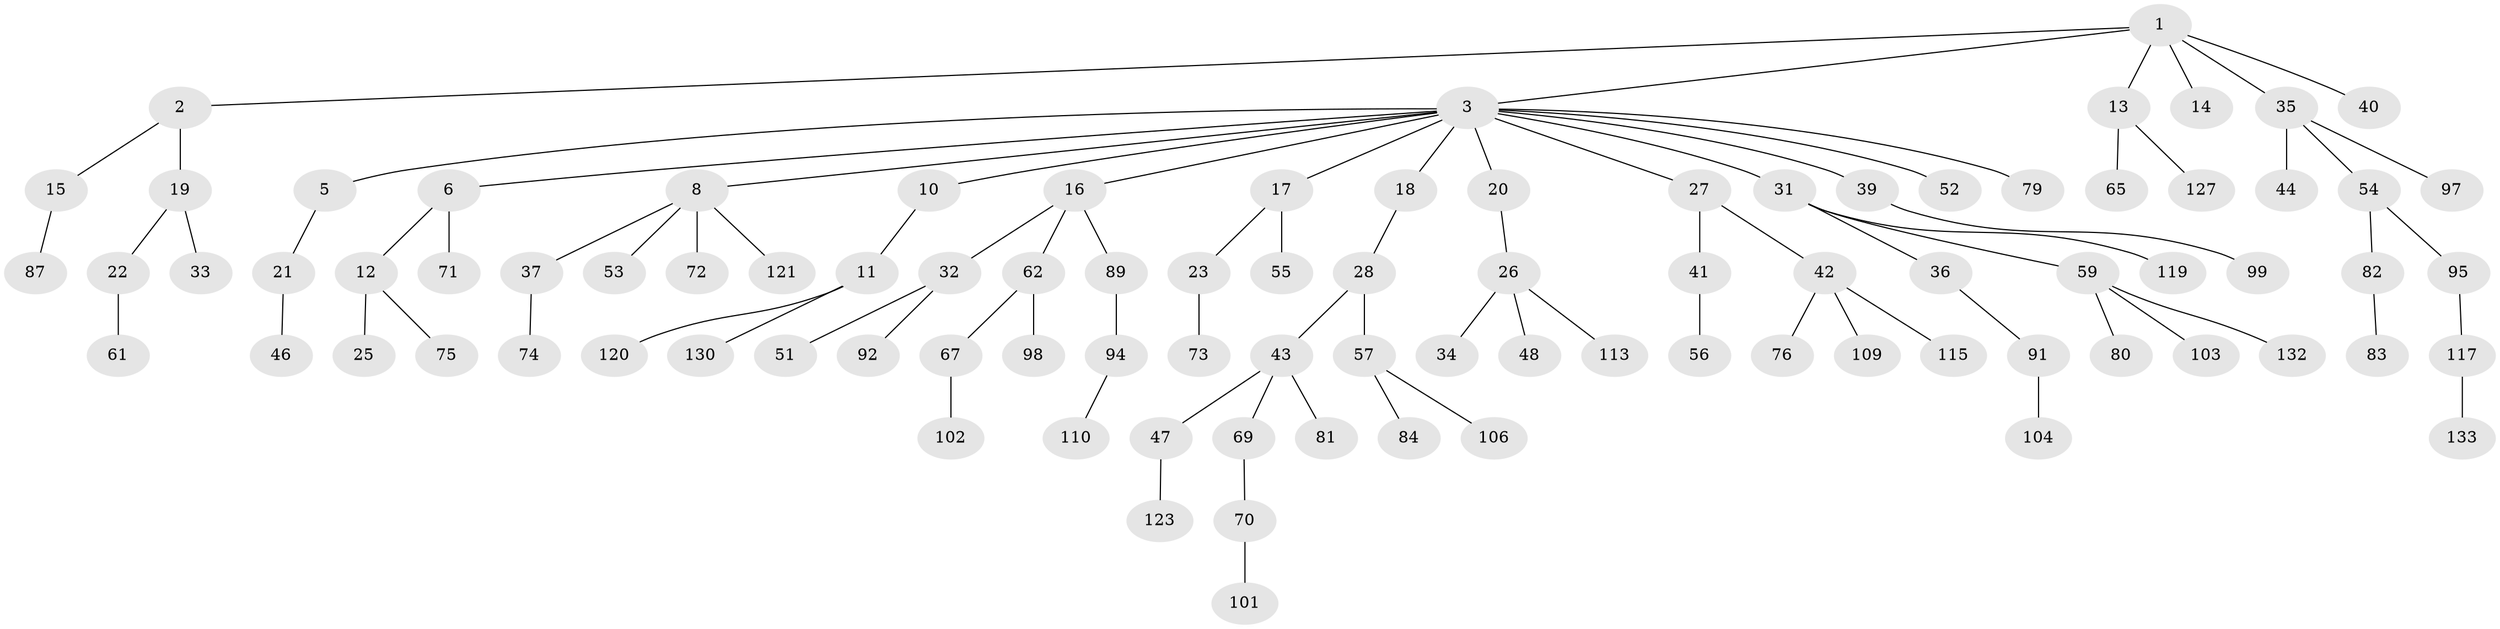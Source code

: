 // Generated by graph-tools (version 1.1) at 2025/52/02/27/25 19:52:11]
// undirected, 93 vertices, 92 edges
graph export_dot {
graph [start="1"]
  node [color=gray90,style=filled];
  1 [super="+4"];
  2;
  3 [super="+7"];
  5 [super="+30"];
  6 [super="+77"];
  8 [super="+9"];
  10;
  11 [super="+38"];
  12;
  13;
  14;
  15 [super="+129"];
  16 [super="+64"];
  17 [super="+60"];
  18 [super="+108"];
  19 [super="+50"];
  20;
  21;
  22;
  23 [super="+24"];
  25;
  26 [super="+29"];
  27 [super="+66"];
  28;
  31 [super="+49"];
  32 [super="+45"];
  33;
  34;
  35;
  36 [super="+118"];
  37 [super="+68"];
  39 [super="+58"];
  40;
  41;
  42 [super="+86"];
  43 [super="+63"];
  44 [super="+114"];
  46;
  47 [super="+88"];
  48;
  51;
  52 [super="+112"];
  53 [super="+116"];
  54 [super="+131"];
  55;
  56;
  57 [super="+85"];
  59 [super="+96"];
  61;
  62 [super="+78"];
  65 [super="+93"];
  67;
  69;
  70 [super="+105"];
  71;
  72;
  73 [super="+122"];
  74;
  75 [super="+128"];
  76;
  79 [super="+90"];
  80;
  81;
  82 [super="+100"];
  83;
  84;
  87;
  89;
  91 [super="+125"];
  92;
  94 [super="+107"];
  95;
  97;
  98;
  99;
  101;
  102;
  103 [super="+111"];
  104;
  106;
  109 [super="+126"];
  110;
  113;
  115;
  117 [super="+124"];
  119;
  120;
  121;
  123;
  127;
  130;
  132;
  133;
  1 -- 2;
  1 -- 3;
  1 -- 14;
  1 -- 35;
  1 -- 40;
  1 -- 13;
  2 -- 15;
  2 -- 19;
  3 -- 5;
  3 -- 6;
  3 -- 10;
  3 -- 52;
  3 -- 79;
  3 -- 39;
  3 -- 8;
  3 -- 16;
  3 -- 17;
  3 -- 18;
  3 -- 20;
  3 -- 27;
  3 -- 31;
  5 -- 21;
  6 -- 12;
  6 -- 71;
  8 -- 37;
  8 -- 53;
  8 -- 72;
  8 -- 121;
  10 -- 11;
  11 -- 120;
  11 -- 130;
  12 -- 25;
  12 -- 75;
  13 -- 65;
  13 -- 127;
  15 -- 87;
  16 -- 32;
  16 -- 62;
  16 -- 89;
  17 -- 23;
  17 -- 55;
  18 -- 28;
  19 -- 22;
  19 -- 33;
  20 -- 26;
  21 -- 46;
  22 -- 61;
  23 -- 73;
  26 -- 48;
  26 -- 113;
  26 -- 34;
  27 -- 41;
  27 -- 42;
  28 -- 43;
  28 -- 57;
  31 -- 36;
  31 -- 59;
  31 -- 119;
  32 -- 51;
  32 -- 92;
  35 -- 44;
  35 -- 54;
  35 -- 97;
  36 -- 91;
  37 -- 74;
  39 -- 99;
  41 -- 56;
  42 -- 76;
  42 -- 115;
  42 -- 109;
  43 -- 47;
  43 -- 69;
  43 -- 81;
  47 -- 123;
  54 -- 82;
  54 -- 95;
  57 -- 84;
  57 -- 106;
  59 -- 80;
  59 -- 103;
  59 -- 132;
  62 -- 67;
  62 -- 98;
  67 -- 102;
  69 -- 70;
  70 -- 101;
  82 -- 83;
  89 -- 94;
  91 -- 104;
  94 -- 110;
  95 -- 117;
  117 -- 133;
}
